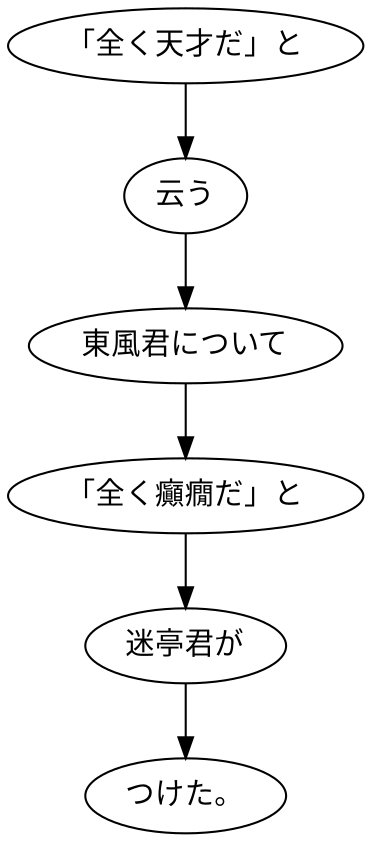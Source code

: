 digraph graph8306 {
	node0 [label="「全く天才だ」と"];
	node1 [label="云う"];
	node2 [label="東風君について"];
	node3 [label="「全く癲癇だ」と"];
	node4 [label="迷亭君が"];
	node5 [label="つけた。"];
	node0 -> node1;
	node1 -> node2;
	node2 -> node3;
	node3 -> node4;
	node4 -> node5;
}
